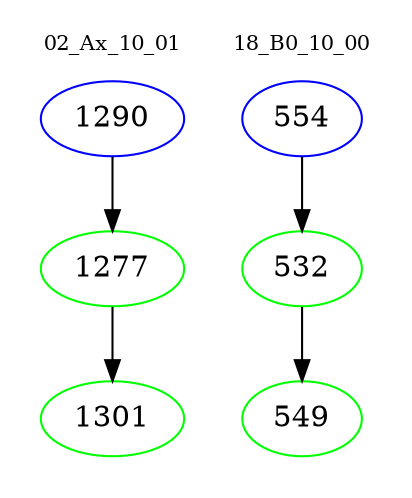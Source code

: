 digraph{
subgraph cluster_0 {
color = white
label = "02_Ax_10_01";
fontsize=10;
T0_1290 [label="1290", color="blue"]
T0_1290 -> T0_1277 [color="black"]
T0_1277 [label="1277", color="green"]
T0_1277 -> T0_1301 [color="black"]
T0_1301 [label="1301", color="green"]
}
subgraph cluster_1 {
color = white
label = "18_B0_10_00";
fontsize=10;
T1_554 [label="554", color="blue"]
T1_554 -> T1_532 [color="black"]
T1_532 [label="532", color="green"]
T1_532 -> T1_549 [color="black"]
T1_549 [label="549", color="green"]
}
}
